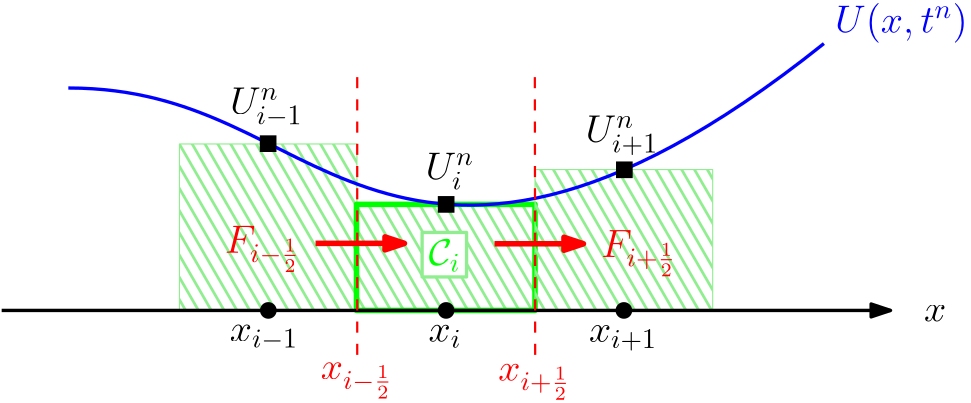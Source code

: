<?xml version="1.0"?>
<!DOCTYPE ipe SYSTEM "ipe.dtd">
<ipe version="70218" creator="Ipe 7.2.24">
<info created="D:20220615095946" modified="D:20220621141420"/>
<ipestyle name="basic">
<symbol name="arrow/arc(spx)">
<path stroke="sym-stroke" fill="sym-stroke" pen="sym-pen">
0 0 m
-1 0.333 l
-1 -0.333 l
h
</path>
</symbol>
<symbol name="arrow/farc(spx)">
<path stroke="sym-stroke" fill="white" pen="sym-pen">
0 0 m
-1 0.333 l
-1 -0.333 l
h
</path>
</symbol>
<symbol name="arrow/ptarc(spx)">
<path stroke="sym-stroke" fill="sym-stroke" pen="sym-pen">
0 0 m
-1 0.333 l
-0.8 0 l
-1 -0.333 l
h
</path>
</symbol>
<symbol name="arrow/fptarc(spx)">
<path stroke="sym-stroke" fill="white" pen="sym-pen">
0 0 m
-1 0.333 l
-0.8 0 l
-1 -0.333 l
h
</path>
</symbol>
<symbol name="mark/circle(sx)" transformations="translations">
<path fill="sym-stroke">
0.6 0 0 0.6 0 0 e
0.4 0 0 0.4 0 0 e
</path>
</symbol>
<symbol name="mark/disk(sx)" transformations="translations">
<path fill="sym-stroke">
0.6 0 0 0.6 0 0 e
</path>
</symbol>
<symbol name="mark/fdisk(sfx)" transformations="translations">
<group>
<path fill="sym-fill">
0.5 0 0 0.5 0 0 e
</path>
<path fill="sym-stroke" fillrule="eofill">
0.6 0 0 0.6 0 0 e
0.4 0 0 0.4 0 0 e
</path>
</group>
</symbol>
<symbol name="mark/box(sx)" transformations="translations">
<path fill="sym-stroke" fillrule="eofill">
-0.6 -0.6 m
0.6 -0.6 l
0.6 0.6 l
-0.6 0.6 l
h
-0.4 -0.4 m
0.4 -0.4 l
0.4 0.4 l
-0.4 0.4 l
h
</path>
</symbol>
<symbol name="mark/square(sx)" transformations="translations">
<path fill="sym-stroke">
-0.6 -0.6 m
0.6 -0.6 l
0.6 0.6 l
-0.6 0.6 l
h
</path>
</symbol>
<symbol name="mark/fsquare(sfx)" transformations="translations">
<group>
<path fill="sym-fill">
-0.5 -0.5 m
0.5 -0.5 l
0.5 0.5 l
-0.5 0.5 l
h
</path>
<path fill="sym-stroke" fillrule="eofill">
-0.6 -0.6 m
0.6 -0.6 l
0.6 0.6 l
-0.6 0.6 l
h
-0.4 -0.4 m
0.4 -0.4 l
0.4 0.4 l
-0.4 0.4 l
h
</path>
</group>
</symbol>
<symbol name="mark/cross(sx)" transformations="translations">
<group>
<path fill="sym-stroke">
-0.43 -0.57 m
0.57 0.43 l
0.43 0.57 l
-0.57 -0.43 l
h
</path>
<path fill="sym-stroke">
-0.43 0.57 m
0.57 -0.43 l
0.43 -0.57 l
-0.57 0.43 l
h
</path>
</group>
</symbol>
<symbol name="arrow/fnormal(spx)">
<path stroke="sym-stroke" fill="white" pen="sym-pen">
0 0 m
-1 0.333 l
-1 -0.333 l
h
</path>
</symbol>
<symbol name="arrow/pointed(spx)">
<path stroke="sym-stroke" fill="sym-stroke" pen="sym-pen">
0 0 m
-1 0.333 l
-0.8 0 l
-1 -0.333 l
h
</path>
</symbol>
<symbol name="arrow/fpointed(spx)">
<path stroke="sym-stroke" fill="white" pen="sym-pen">
0 0 m
-1 0.333 l
-0.8 0 l
-1 -0.333 l
h
</path>
</symbol>
<symbol name="arrow/linear(spx)">
<path stroke="sym-stroke" pen="sym-pen">
-1 0.333 m
0 0 l
-1 -0.333 l
</path>
</symbol>
<symbol name="arrow/fdouble(spx)">
<path stroke="sym-stroke" fill="white" pen="sym-pen">
0 0 m
-1 0.333 l
-1 -0.333 l
h
-1 0 m
-2 0.333 l
-2 -0.333 l
h
</path>
</symbol>
<symbol name="arrow/double(spx)">
<path stroke="sym-stroke" fill="sym-stroke" pen="sym-pen">
0 0 m
-1 0.333 l
-1 -0.333 l
h
-1 0 m
-2 0.333 l
-2 -0.333 l
h
</path>
</symbol>
<symbol name="arrow/mid-normal(spx)">
<path stroke="sym-stroke" fill="sym-stroke" pen="sym-pen">
0.5 0 m
-0.5 0.333 l
-0.5 -0.333 l
h
</path>
</symbol>
<symbol name="arrow/mid-fnormal(spx)">
<path stroke="sym-stroke" fill="white" pen="sym-pen">
0.5 0 m
-0.5 0.333 l
-0.5 -0.333 l
h
</path>
</symbol>
<symbol name="arrow/mid-pointed(spx)">
<path stroke="sym-stroke" fill="sym-stroke" pen="sym-pen">
0.5 0 m
-0.5 0.333 l
-0.3 0 l
-0.5 -0.333 l
h
</path>
</symbol>
<symbol name="arrow/mid-fpointed(spx)">
<path stroke="sym-stroke" fill="white" pen="sym-pen">
0.5 0 m
-0.5 0.333 l
-0.3 0 l
-0.5 -0.333 l
h
</path>
</symbol>
<symbol name="arrow/mid-double(spx)">
<path stroke="sym-stroke" fill="sym-stroke" pen="sym-pen">
1 0 m
0 0.333 l
0 -0.333 l
h
0 0 m
-1 0.333 l
-1 -0.333 l
h
</path>
</symbol>
<symbol name="arrow/mid-fdouble(spx)">
<path stroke="sym-stroke" fill="white" pen="sym-pen">
1 0 m
0 0.333 l
0 -0.333 l
h
0 0 m
-1 0.333 l
-1 -0.333 l
h
</path>
</symbol>
<anglesize name="22.5 deg" value="22.5"/>
<anglesize name="30 deg" value="30"/>
<anglesize name="45 deg" value="45"/>
<anglesize name="60 deg" value="60"/>
<anglesize name="90 deg" value="90"/>
<arrowsize name="large" value="10"/>
<arrowsize name="small" value="5"/>
<arrowsize name="tiny" value="3"/>
<color name="blue" value="0 0 1"/>
<color name="brown" value="0.647 0.165 0.165"/>
<color name="darkblue" value="0 0 0.545"/>
<color name="darkcyan" value="0 0.545 0.545"/>
<color name="darkgray" value="0.663"/>
<color name="darkgreen" value="0 0.392 0"/>
<color name="darkmagenta" value="0.545 0 0.545"/>
<color name="darkorange" value="1 0.549 0"/>
<color name="darkred" value="0.545 0 0"/>
<color name="gold" value="1 0.843 0"/>
<color name="gray" value="0.745"/>
<color name="green" value="0 1 0"/>
<color name="lightblue" value="0.678 0.847 0.902"/>
<color name="lightcyan" value="0.878 1 1"/>
<color name="lightgray" value="0.827"/>
<color name="lightgreen" value="0.565 0.933 0.565"/>
<color name="lightyellow" value="1 1 0.878"/>
<color name="navy" value="0 0 0.502"/>
<color name="orange" value="1 0.647 0"/>
<color name="pink" value="1 0.753 0.796"/>
<color name="purple" value="0.627 0.125 0.941"/>
<color name="red" value="1 0 0"/>
<color name="seagreen" value="0.18 0.545 0.341"/>
<color name="turquoise" value="0.251 0.878 0.816"/>
<color name="violet" value="0.933 0.51 0.933"/>
<color name="yellow" value="1 1 0"/>
<dashstyle name="dash dot dotted" value="[4 2 1 2 1 2] 0"/>
<dashstyle name="dash dotted" value="[4 2 1 2] 0"/>
<dashstyle name="dashed" value="[4] 0"/>
<dashstyle name="dotted" value="[1 3] 0"/>
<gridsize name="10 pts (~3.5 mm)" value="10"/>
<gridsize name="14 pts (~5 mm)" value="14"/>
<gridsize name="16 pts (~6 mm)" value="16"/>
<gridsize name="20 pts (~7 mm)" value="20"/>
<gridsize name="28 pts (~10 mm)" value="28"/>
<gridsize name="32 pts (~12 mm)" value="32"/>
<gridsize name="4 pts" value="4"/>
<gridsize name="56 pts (~20 mm)" value="56"/>
<gridsize name="8 pts (~3 mm)" value="8"/>
<opacity name="10%" value="0.1"/>
<opacity name="30%" value="0.3"/>
<opacity name="50%" value="0.5"/>
<opacity name="75%" value="0.75"/>
<pen name="fat" value="1.2"/>
<pen name="heavier" value="0.8"/>
<pen name="ultrafat" value="2"/>
<symbolsize name="large" value="5"/>
<symbolsize name="small" value="2"/>
<symbolsize name="tiny" value="1.1"/>
<textsize name="Huge" value="\Huge"/>
<textsize name="LARGE" value="\LARGE"/>
<textsize name="Large" value="\Large"/>
<textsize name="footnote" value="\footnotesize"/>
<textsize name="huge" value="\huge"/>
<textsize name="large" value="\large"/>
<textsize name="small" value="\small"/>
<textsize name="tiny" value="\tiny"/>
<textstyle name="center" begin="\begin{center}" end="\end{center}"/>
<textstyle name="item" begin="\begin{itemize}\item{}" end="\end{itemize}"/>
<textstyle name="itemize" begin="\begin{itemize}" end="\end{itemize}"/>
<tiling name="falling" angle="-60" step="4" width="1"/>
<tiling name="rising" angle="30" step="4" width="1"/>
</ipestyle>
<page>
<layer name="alpha"/>
<view layers="alpha" active="alpha"/>
<path layer="alpha" matrix="0.998296 0 0 0.832295 0.272567 112.698" stroke="lightgreen" fill="lightgreen" fillrule="wind" tiling="falling">
160 672 m
160 744 l
224 744 l
224 672 l
h
</path>
<path matrix="1.00412 0 0 0.530423 -1.18532 315.556" stroke="green" fill="lightgreen" pen="ultrafat" tiling="falling">
224 744 m
224 672 l
288 672 l
288 744 l
h
</path>
<path matrix="0.999372 0 0 0.57622 0.181008 284.78" stroke="lightgreen" fill="lightgreen" tiling="falling">
352 672 m
352 760 l
288 760 l
288 672 l
h
</path>
<path matrix="1 0 0 1 -8 0.0739008" stroke="blue" pen="fat">
128 752 m
176 752
224 704
320 704
400 768 c
</path>
<path matrix="1.17647 0 0 1 -54.5882 0" stroke="black" pen="fat" arrow="normal/normal">
128 672 m
400 672 l
</path>
<use name="mark/disk(sx)" pos="256 672" size="large" stroke="black"/>
<use name="mark/disk(sx)" pos="192 672" size="large" stroke="black"/>
<use name="mark/disk(sx)" pos="320 672" size="large" stroke="black"/>
<text matrix="1 0 0 1 -7.45015 71.0626" transformations="translations" pos="256 648" stroke="black" type="label" width="17.517" height="9.8" depth="3.55" valign="baseline" size="Large" style="math">U_i^{n}</text>
<text matrix="1 0 0 1 50.2192 126.581" transformations="translations" pos="128 616" stroke="black" type="label" width="26.201" height="9.8" depth="4.38" valign="baseline" size="Large" style="math">U_{i-1}^{n}</text>
<text matrix="1 0 0 1 90.2118 164.433" transformations="translations" pos="216 568" stroke="black" type="label" width="26.201" height="9.8" depth="4.38" valign="baseline" size="Large" style="math">U_{i+1}^{n}</text>
<use name="mark/square(sx)" pos="191.926 732.036" size="large" stroke="black"/>
<use name="mark/square(sx)" pos="256.012 710.172" size="large" stroke="black"/>
<use name="mark/square(sx)" pos="320.165 722.633" size="large" stroke="black"/>
<path matrix="1 0 0 1 177.431 72" stroke="red" pen="ultrafat" arrow="normal/normal">
96 624 m
128 624 l
</path>
<path matrix="1 0 0 1 49.003 72.1381" stroke="red" pen="ultrafat" arrow="normal/normal">
160 624 m
192 624 l
</path>
<text matrix="1 0 0 1 96.3473 68.7892" transformations="translations" pos="80 624" stroke="red" type="label" width="27.135" height="9.804" depth="6.91" valign="baseline" size="Large" style="math">F_{i-\frac{1}{2}}</text>
<text matrix="1 0 0 1 159.829 83.2513" transformations="translations" pos="152 608" stroke="red" type="label" width="27.135" height="9.804" depth="6.91" valign="baseline" size="Large" style="math">F_{i+\frac{1}{2}}</text>
<text matrix="1 0 0 1 2.98317 5.67305" transformations="translations" pos="175.118 655.176" stroke="black" type="label" width="24.643" height="6.179" depth="2.98" valign="baseline" size="Large" style="math">x_{i-1}</text>
<text matrix="1 0 0 1 -0.217113 4.13439" transformations="translations" pos="249.922 656.569" stroke="black" type="label" width="11.913" height="6.179" depth="2.15" valign="baseline" size="Large" style="math">x_i</text>
<text matrix="1 -0.00060339 0.00060339 1 1.6158 3.94255" transformations="translations" pos="305.395 656.859" stroke="black" type="label" width="24.643" height="6.179" depth="2.98" valign="baseline" size="Large" style="math">x_{i+1}</text>
<text matrix="1 0 0 1 2.36616 13.904" transformations="translations" pos="272.425 632.817" stroke="red" type="label" width="26.024" height="6.178" depth="6.91" valign="baseline" size="Large" style="math">x_{i+\frac{1}{2}}</text>
<text matrix="1 0 0 1 1.6556 14.8774" transformations="translations" pos="209.219 632.337" stroke="red" type="label" width="26.024" height="6.178" depth="6.91" valign="baseline" size="Large" style="math">x_{i-\frac{1}{2}}</text>
<path matrix="1 0.00074244 -0.00091377 0.8125 0.650723 129.286" stroke="red" dash="dashed" pen="heavier">
288 648 m
288 776 l
</path>
<path matrix="1 0 0 0.8125 -64 129.5" stroke="red" dash="dashed" pen="heavier">
288 648 m
288 776 l
</path>
<group matrix="1 0 0 1 48.4056 105.064">
<path matrix="1 0 0 1 6.95995 -12.9968" stroke="lightgreen" fill="white" pen="fat">
192 608 m
192 592 l
208 592 l
208 608 l
h
</path>
<text matrix="1 0 0 1 49.3768 -16.9556" transformations="translations" pos="152 600" stroke="green" type="label" width="11.484" height="9.805" depth="2.15" valign="baseline" size="Large" style="math">\mathcal{C}_i</text>
</group>
<text matrix="1 0 0 1 -20 4" transformations="translations" pos="416 768" stroke="blue" type="label" width="47.79" height="10.756" depth="3.59" valign="baseline" size="Large" style="math">U(x,t^{n})</text>
<text matrix="1 0 0 1 -4 -4" transformations="translations" pos="432 672" stroke="black" type="label" width="7.982" height="6.177" depth="0" valign="baseline" size="Large" style="math">x</text>
</page>
</ipe>
